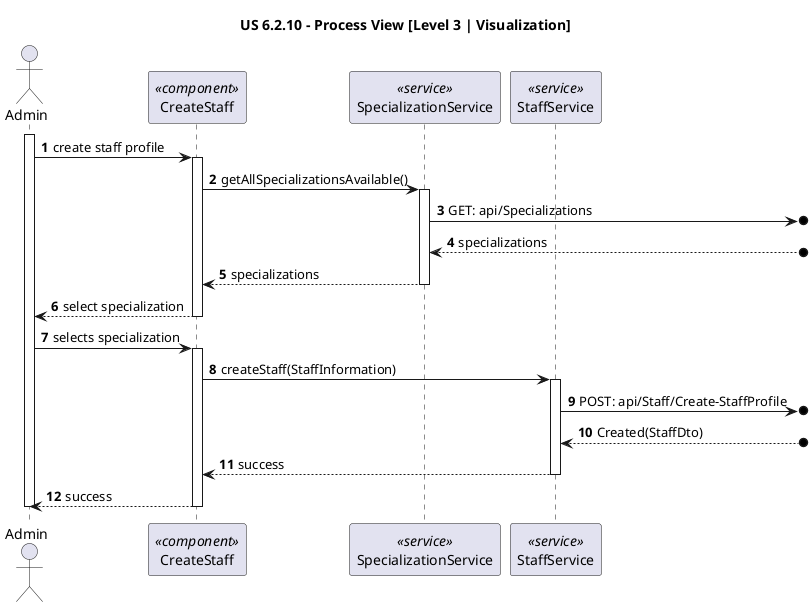 @startuml

title "US 6.2.10 - Process View [Level 3 | Visualization]"

autonumber
actor Admin as USER 
participant "CreateStaff" as UPP <<component>> 
participant "SpecializationService" as SS <<service>>
participant "StaffService" as PS <<service>>

activate USER
USER -> UPP : create staff profile
activate UPP

UPP -> SS: getAllSpecializationsAvailable()
activate SS

SS ->o] : GET: api/Specializations
SS <--o] : specializations

SS --> UPP: specializations
deactivate SS
UPP --> USER : select specialization
deactivate UPP

USER -> UPP: selects specialization
activate UPP

UPP -> PS : createStaff(StaffInformation)
activate PS

PS ->o] : POST: api/Staff/Create-StaffProfile

PS <--o] : Created(StaffDto)

PS --> UPP: success
deactivate PS

UPP --> USER: success
deactivate UPP
deactivate USER



@enduml